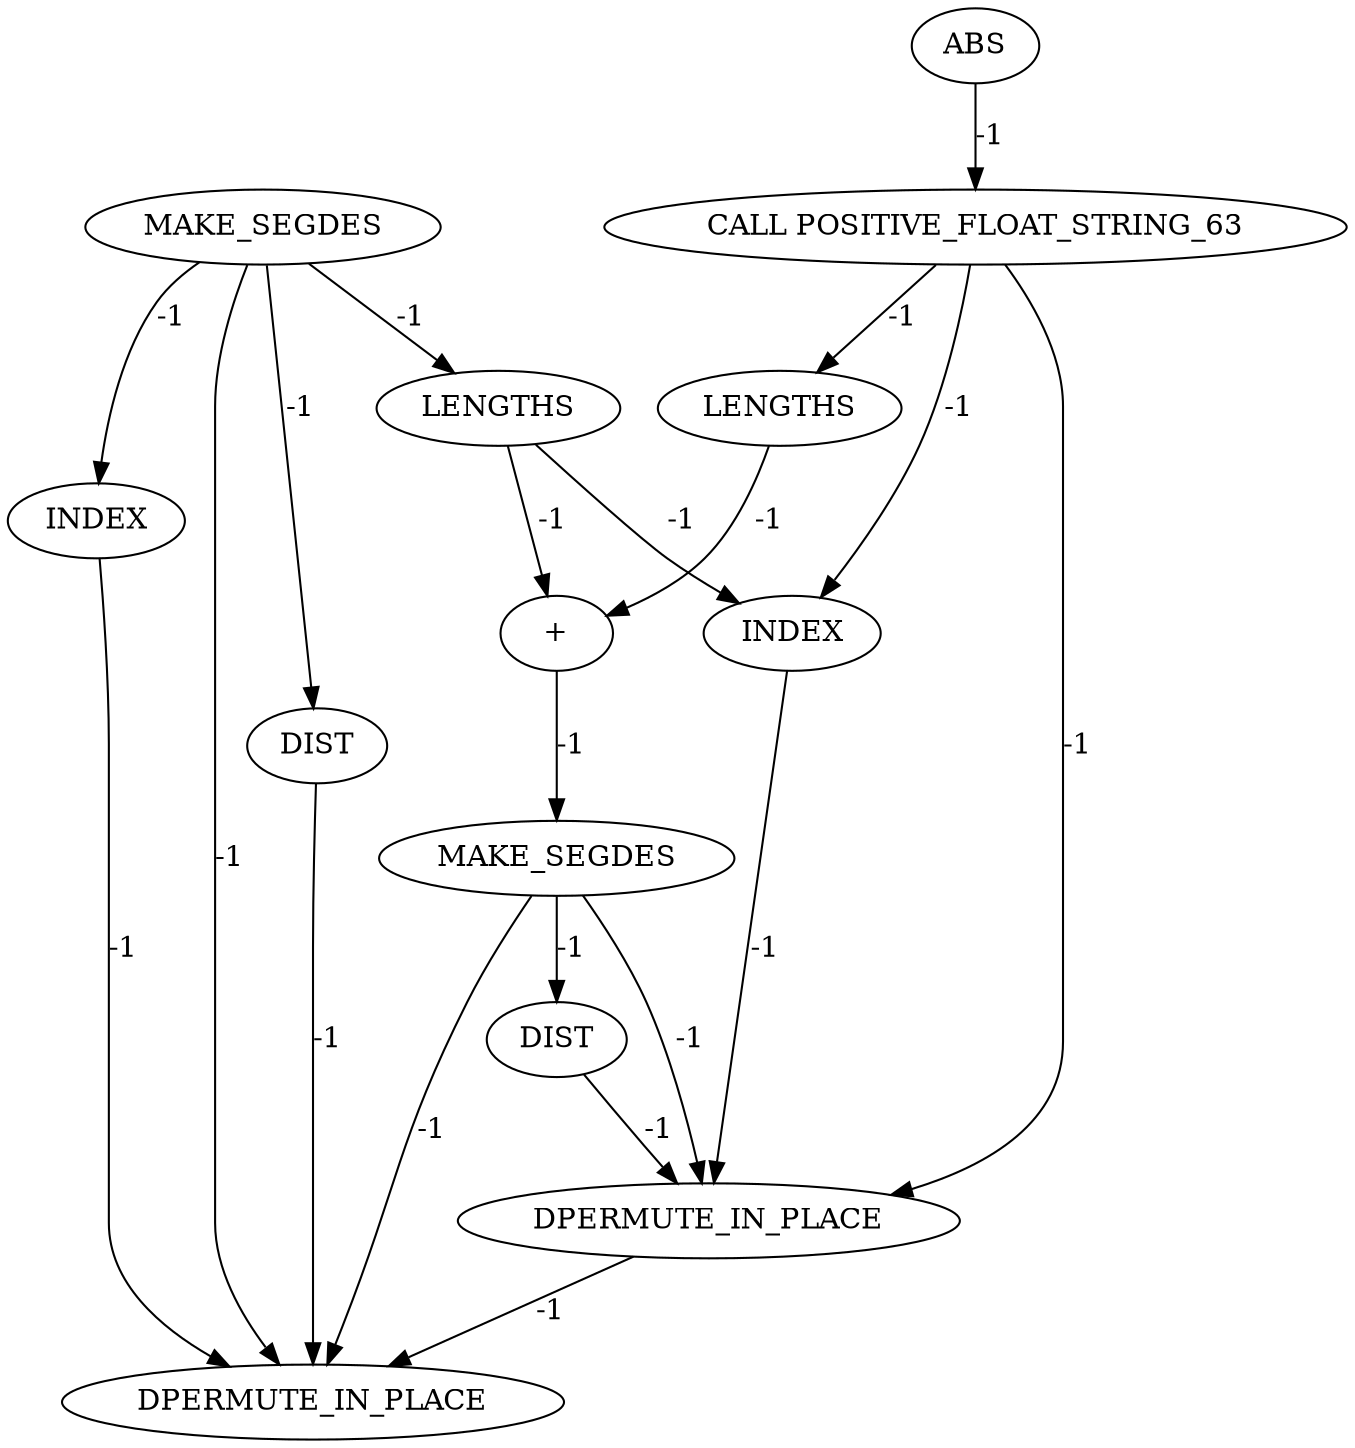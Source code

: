 digraph {
	is_B_INST_5238 [label=INDEX cost=0]
	is_B_INST_5226 [label=INDEX cost=0]
	is_B_INST_5248 [label=LENGTHS cost=0]
	is_B_INST_5249 [label="+" cost=0]
	is_B_INST_1136 [label=ABS cost=0]
	is_B_INST_5215 [label=DIST cost=0]
	is_B_INST_6663 [label=DPERMUTE_IN_PLACE cost=0]
	is_B_INST_1141 [label="CALL POSITIVE_FLOAT_STRING_63" cost=0]
	is_B_INST_6662 [label=DPERMUTE_IN_PLACE cost=0]
	is_B_INST_5254 [label=MAKE_SEGDES cost=0]
	is_B_INST_5209 [label=MAKE_SEGDES cost=0]
	is_B_INST_5260 [label=DIST cost=0]
	is_B_INST_5230 [label=LENGTHS cost=0]
	is_B_INST_5238 -> is_B_INST_6662 [label=-1 cost=-1]
	is_B_INST_5226 -> is_B_INST_6663 [label=-1 cost=-1]
	is_B_INST_5248 -> is_B_INST_5249 [label=-1 cost=-1]
	is_B_INST_5249 -> is_B_INST_5254 [label=-1 cost=-1]
	is_B_INST_1136 -> is_B_INST_1141 [label=-1 cost=-1]
	is_B_INST_5215 -> is_B_INST_6663 [label=-1 cost=-1]
	is_B_INST_1141 -> is_B_INST_5238 [label=-1 cost=-1]
	is_B_INST_1141 -> is_B_INST_5248 [label=-1 cost=-1]
	is_B_INST_1141 -> is_B_INST_6662 [label=-1 cost=-1]
	is_B_INST_6662 -> is_B_INST_6663 [label=-1 cost=-1]
	is_B_INST_5254 -> is_B_INST_5260 [label=-1 cost=-1]
	is_B_INST_5254 -> is_B_INST_6662 [label=-1 cost=-1]
	is_B_INST_5254 -> is_B_INST_6663 [label=-1 cost=-1]
	is_B_INST_5209 -> is_B_INST_5215 [label=-1 cost=-1]
	is_B_INST_5209 -> is_B_INST_5226 [label=-1 cost=-1]
	is_B_INST_5209 -> is_B_INST_5230 [label=-1 cost=-1]
	is_B_INST_5209 -> is_B_INST_6663 [label=-1 cost=-1]
	is_B_INST_5260 -> is_B_INST_6662 [label=-1 cost=-1]
	is_B_INST_5230 -> is_B_INST_5238 [label=-1 cost=-1]
	is_B_INST_5230 -> is_B_INST_5249 [label=-1 cost=-1]
}
